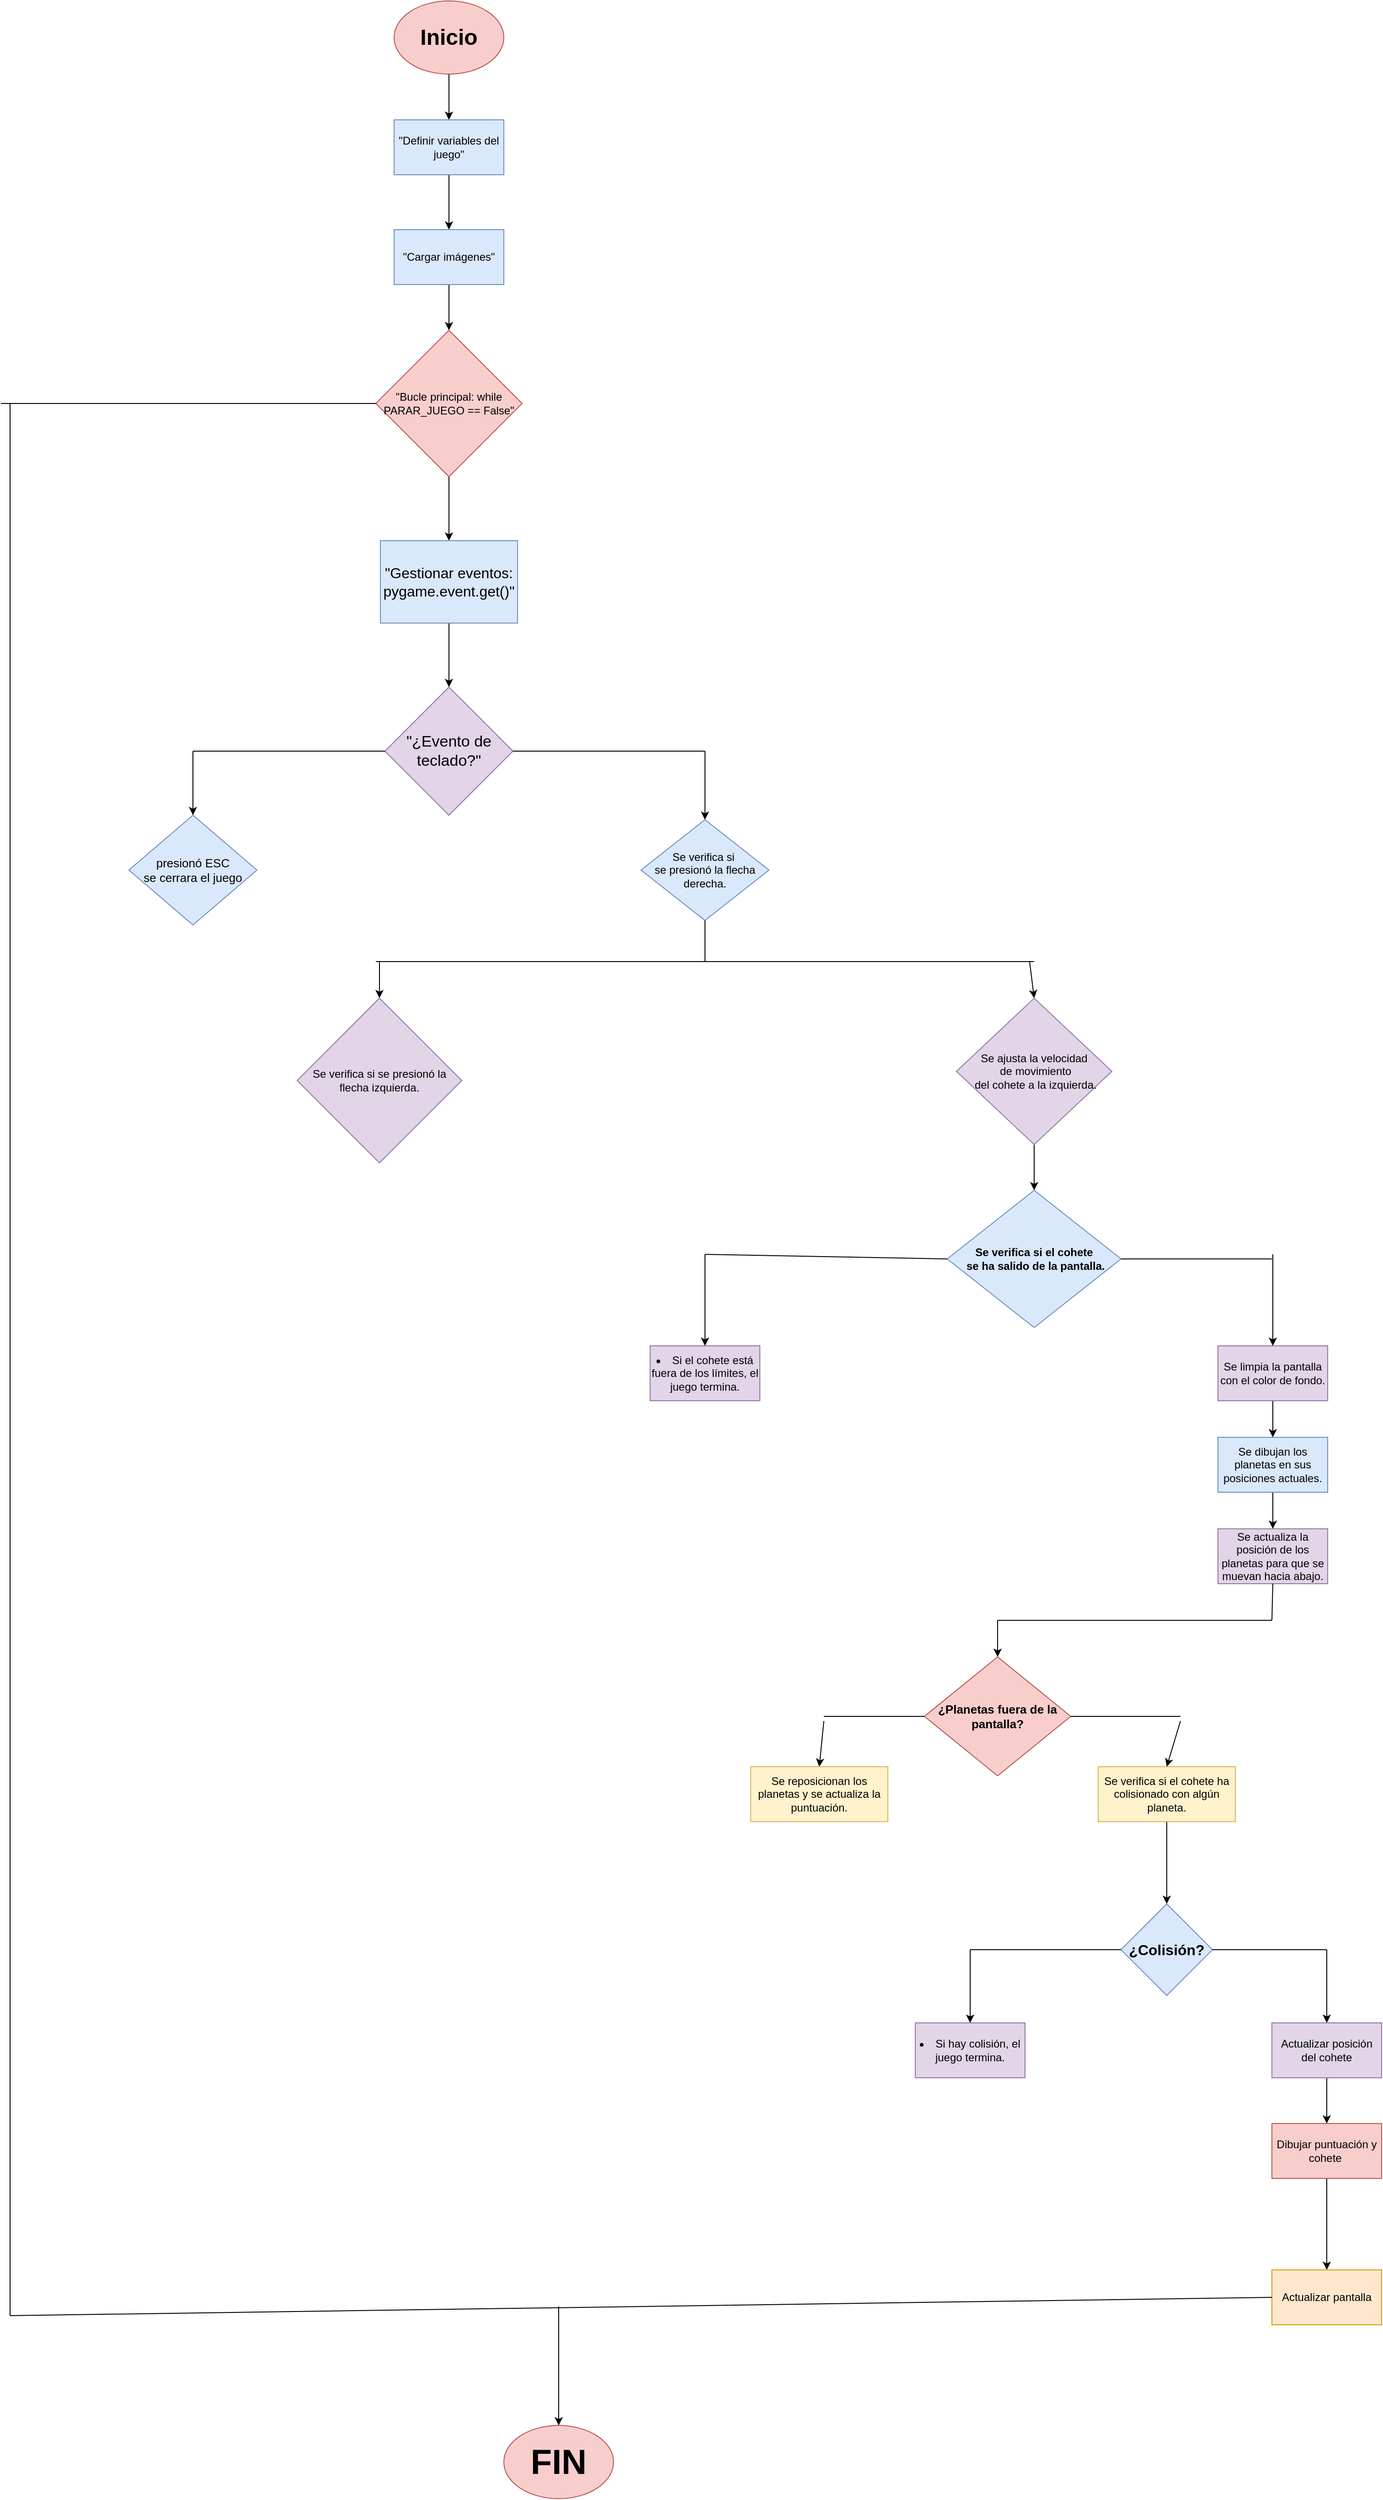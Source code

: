 <mxfile>
    <diagram id="wjewBbMorEhqnLj6NYV0" name="Página-1">
        <mxGraphModel dx="1762" dy="597" grid="1" gridSize="10" guides="1" tooltips="1" connect="1" arrows="1" fold="1" page="1" pageScale="1" pageWidth="827" pageHeight="1169" math="0" shadow="0">
            <root>
                <mxCell id="0"/>
                <mxCell id="1" parent="0"/>
                <mxCell id="4" style="edgeStyle=none;html=1;entryX=0.5;entryY=0;entryDx=0;entryDy=0;" edge="1" parent="1" source="2" target="3">
                    <mxGeometry relative="1" as="geometry"/>
                </mxCell>
                <mxCell id="2" value="&lt;h1&gt;&lt;b&gt;Inicio&lt;/b&gt;&lt;/h1&gt;" style="ellipse;whiteSpace=wrap;html=1;fillColor=#f8cecc;strokeColor=#b85450;" vertex="1" parent="1">
                    <mxGeometry x="340" y="30" width="120" height="80" as="geometry"/>
                </mxCell>
                <mxCell id="7" style="edgeStyle=none;html=1;entryX=0.5;entryY=0;entryDx=0;entryDy=0;" edge="1" parent="1" source="3" target="5">
                    <mxGeometry relative="1" as="geometry"/>
                </mxCell>
                <mxCell id="3" value="&quot;Definir variables del juego&quot;" style="rounded=0;whiteSpace=wrap;html=1;fillColor=#dae8fc;strokeColor=#6c8ebf;" vertex="1" parent="1">
                    <mxGeometry x="340" y="160" width="120" height="60" as="geometry"/>
                </mxCell>
                <mxCell id="11" style="edgeStyle=none;html=1;entryX=0.5;entryY=0;entryDx=0;entryDy=0;" edge="1" parent="1" source="5" target="8">
                    <mxGeometry relative="1" as="geometry"/>
                </mxCell>
                <mxCell id="5" value="&quot;Cargar imágenes&quot;" style="rounded=0;whiteSpace=wrap;html=1;fillColor=#dae8fc;strokeColor=#6c8ebf;" vertex="1" parent="1">
                    <mxGeometry x="340" y="280" width="120" height="60" as="geometry"/>
                </mxCell>
                <mxCell id="12" style="edgeStyle=none;html=1;entryX=0.5;entryY=0;entryDx=0;entryDy=0;" edge="1" parent="1" source="8" target="9">
                    <mxGeometry relative="1" as="geometry"/>
                </mxCell>
                <mxCell id="8" value="&quot;Bucle principal: while PARAR_JUEGO == False&quot;" style="rhombus;whiteSpace=wrap;html=1;fillColor=#f8cecc;strokeColor=#b85450;" vertex="1" parent="1">
                    <mxGeometry x="320" y="390" width="160" height="160" as="geometry"/>
                </mxCell>
                <mxCell id="13" style="edgeStyle=none;html=1;entryX=0.5;entryY=0;entryDx=0;entryDy=0;" edge="1" parent="1" source="9" target="10">
                    <mxGeometry relative="1" as="geometry"/>
                </mxCell>
                <mxCell id="9" value="&lt;font style=&quot;font-size: 16px;&quot;&gt;&quot;Gestionar eventos: pygame.event.get()&quot;&lt;/font&gt;" style="rounded=0;whiteSpace=wrap;html=1;fillColor=#dae8fc;strokeColor=#6c8ebf;" vertex="1" parent="1">
                    <mxGeometry x="325" y="620" width="150" height="90" as="geometry"/>
                </mxCell>
                <mxCell id="10" value="&lt;font style=&quot;font-size: 17px;&quot;&gt;&quot;¿Evento de teclado?&quot;&lt;/font&gt;" style="rhombus;whiteSpace=wrap;html=1;fillColor=#e1d5e7;strokeColor=#9673a6;" vertex="1" parent="1">
                    <mxGeometry x="330" y="780" width="140" height="140" as="geometry"/>
                </mxCell>
                <mxCell id="14" value="&lt;font style=&quot;font-size: 13px;&quot;&gt;presionó ESC&lt;/font&gt;&lt;div&gt;&lt;font style=&quot;font-size: 13px;&quot;&gt;se cerrara el juego&lt;/font&gt;&lt;/div&gt;" style="rhombus;whiteSpace=wrap;html=1;fillColor=#dae8fc;strokeColor=#6c8ebf;" vertex="1" parent="1">
                    <mxGeometry x="50" y="920" width="140" height="120" as="geometry"/>
                </mxCell>
                <mxCell id="15" value="Se verifica si&amp;nbsp;&lt;div&gt;se presionó la flecha derecha.&lt;/div&gt;" style="rhombus;whiteSpace=wrap;html=1;fillColor=#dae8fc;strokeColor=#6c8ebf;" vertex="1" parent="1">
                    <mxGeometry x="610" y="925" width="140" height="110" as="geometry"/>
                </mxCell>
                <mxCell id="16" value="Se verifica si se presionó la flecha izquierda." style="rhombus;whiteSpace=wrap;html=1;fillColor=#e1d5e7;strokeColor=#9673a6;" vertex="1" parent="1">
                    <mxGeometry x="234" y="1120" width="180" height="180" as="geometry"/>
                </mxCell>
                <mxCell id="42" style="edgeStyle=none;html=1;entryX=0.5;entryY=0;entryDx=0;entryDy=0;" edge="1" parent="1" source="17" target="18">
                    <mxGeometry relative="1" as="geometry"/>
                </mxCell>
                <mxCell id="17" value="Se ajusta la velocidad&lt;div&gt;&lt;span style=&quot;background-color: transparent;&quot;&gt;&amp;nbsp;de&amp;nbsp;&lt;/span&gt;&lt;span style=&quot;background-color: transparent;&quot;&gt;movimiento&lt;/span&gt;&lt;/div&gt;&lt;div&gt;&lt;span style=&quot;background-color: transparent;&quot;&gt;&amp;nbsp;del cohete a la izquierda.&lt;/span&gt;&lt;/div&gt;" style="rhombus;whiteSpace=wrap;html=1;fillColor=#e1d5e7;strokeColor=#9673a6;" vertex="1" parent="1">
                    <mxGeometry x="955" y="1120" width="170" height="160" as="geometry"/>
                </mxCell>
                <mxCell id="18" value="&lt;b&gt;Se verifica si el cohete&lt;/b&gt;&lt;div&gt;&lt;b&gt;&amp;nbsp;se ha salido de la pantalla.&lt;/b&gt;&lt;/div&gt;" style="rhombus;whiteSpace=wrap;html=1;fillColor=#dae8fc;strokeColor=#6c8ebf;" vertex="1" parent="1">
                    <mxGeometry x="945" y="1330" width="190" height="150" as="geometry"/>
                </mxCell>
                <mxCell id="19" value="&lt;li data-sourcepos=&quot;36:13-36:94&quot;&gt;Si el cohete está fuera de los límites, el juego termina.&lt;/li&gt;" style="rounded=0;whiteSpace=wrap;html=1;fillColor=#e1d5e7;strokeColor=#9673a6;" vertex="1" parent="1">
                    <mxGeometry x="620" y="1500" width="120" height="60" as="geometry"/>
                </mxCell>
                <mxCell id="47" style="edgeStyle=none;html=1;entryX=0.5;entryY=0;entryDx=0;entryDy=0;" edge="1" parent="1" source="20" target="21">
                    <mxGeometry relative="1" as="geometry"/>
                </mxCell>
                <mxCell id="20" value="Se limpia la pantalla con el color de fondo." style="rounded=0;whiteSpace=wrap;html=1;fillColor=#e1d5e7;strokeColor=#9673a6;" vertex="1" parent="1">
                    <mxGeometry x="1241" y="1500" width="120" height="60" as="geometry"/>
                </mxCell>
                <mxCell id="48" style="edgeStyle=none;html=1;entryX=0.5;entryY=0;entryDx=0;entryDy=0;" edge="1" parent="1" source="21" target="22">
                    <mxGeometry relative="1" as="geometry"/>
                </mxCell>
                <mxCell id="21" value="Se dibujan los planetas en sus posiciones actuales." style="rounded=0;whiteSpace=wrap;html=1;fillColor=#dae8fc;strokeColor=#6c8ebf;" vertex="1" parent="1">
                    <mxGeometry x="1241" y="1600" width="120" height="60" as="geometry"/>
                </mxCell>
                <mxCell id="22" value="Se actualiza la posición de los planetas para que se muevan hacia abajo." style="rounded=0;whiteSpace=wrap;html=1;fillColor=#e1d5e7;strokeColor=#9673a6;" vertex="1" parent="1">
                    <mxGeometry x="1241" y="1700" width="120" height="60" as="geometry"/>
                </mxCell>
                <mxCell id="23" value="&lt;b&gt;&lt;font style=&quot;font-size: 13px;&quot;&gt;¿Planetas fuera de la pantalla?&lt;/font&gt;&lt;/b&gt;" style="rhombus;whiteSpace=wrap;html=1;fillColor=#f8cecc;strokeColor=#b85450;" vertex="1" parent="1">
                    <mxGeometry x="920" y="1840" width="160" height="130" as="geometry"/>
                </mxCell>
                <mxCell id="25" value="Se reposicionan los planetas y se actualiza la puntuación." style="rounded=0;whiteSpace=wrap;html=1;fillColor=#fff2cc;strokeColor=#d6b656;" vertex="1" parent="1">
                    <mxGeometry x="730" y="1960" width="150" height="60" as="geometry"/>
                </mxCell>
                <mxCell id="58" style="edgeStyle=none;html=1;entryX=0.5;entryY=0;entryDx=0;entryDy=0;" edge="1" parent="1" source="26" target="27">
                    <mxGeometry relative="1" as="geometry"/>
                </mxCell>
                <mxCell id="26" value="Se verifica si el cohete ha colisionado con algún planeta." style="rounded=0;whiteSpace=wrap;html=1;fillColor=#fff2cc;strokeColor=#d6b656;" vertex="1" parent="1">
                    <mxGeometry x="1110" y="1960" width="150" height="60" as="geometry"/>
                </mxCell>
                <mxCell id="27" value="&lt;font style=&quot;font-size: 16px;&quot;&gt;&lt;b&gt;¿Colisión?&lt;/b&gt;&lt;/font&gt;" style="rhombus;whiteSpace=wrap;html=1;fillColor=#dae8fc;strokeColor=#6c8ebf;" vertex="1" parent="1">
                    <mxGeometry x="1135" y="2110" width="100" height="100" as="geometry"/>
                </mxCell>
                <mxCell id="28" value="&lt;li data-sourcepos=&quot;46:33-46:91&quot;&gt;Si hay colisión, el juego termina.&lt;br&gt;&lt;/li&gt;" style="rounded=0;whiteSpace=wrap;html=1;fillColor=#e1d5e7;strokeColor=#9673a6;" vertex="1" parent="1">
                    <mxGeometry x="910" y="2240" width="120" height="60" as="geometry"/>
                </mxCell>
                <mxCell id="63" style="edgeStyle=none;html=1;entryX=0.5;entryY=0;entryDx=0;entryDy=0;" edge="1" parent="1" source="29" target="30">
                    <mxGeometry relative="1" as="geometry"/>
                </mxCell>
                <mxCell id="29" value="Actualizar posición del cohete" style="rounded=0;whiteSpace=wrap;html=1;fillColor=#e1d5e7;strokeColor=#9673a6;" vertex="1" parent="1">
                    <mxGeometry x="1300" y="2240" width="120" height="60" as="geometry"/>
                </mxCell>
                <mxCell id="64" style="edgeStyle=none;html=1;entryX=0.5;entryY=0;entryDx=0;entryDy=0;" edge="1" parent="1" source="30" target="31">
                    <mxGeometry relative="1" as="geometry"/>
                </mxCell>
                <mxCell id="30" value="Dibujar puntuación y cohete&amp;nbsp;" style="rounded=0;whiteSpace=wrap;html=1;fillColor=#f8cecc;strokeColor=#b85450;" vertex="1" parent="1">
                    <mxGeometry x="1300" y="2350" width="120" height="60" as="geometry"/>
                </mxCell>
                <mxCell id="31" value="Actualizar pantalla" style="rounded=0;whiteSpace=wrap;html=1;fillColor=#ffe6cc;strokeColor=#d79b00;" vertex="1" parent="1">
                    <mxGeometry x="1300" y="2510" width="120" height="60" as="geometry"/>
                </mxCell>
                <mxCell id="32" value="&lt;b&gt;&lt;font style=&quot;font-size: 38px;&quot;&gt;FIN&lt;/font&gt;&lt;/b&gt;" style="ellipse;whiteSpace=wrap;html=1;fillColor=#f8cecc;strokeColor=#b85450;" vertex="1" parent="1">
                    <mxGeometry x="460" y="2680" width="120" height="80" as="geometry"/>
                </mxCell>
                <mxCell id="33" value="" style="endArrow=none;html=1;entryX=0;entryY=0.5;entryDx=0;entryDy=0;" edge="1" parent="1" target="10">
                    <mxGeometry width="50" height="50" relative="1" as="geometry">
                        <mxPoint x="120" y="850" as="sourcePoint"/>
                        <mxPoint x="440" y="980" as="targetPoint"/>
                    </mxGeometry>
                </mxCell>
                <mxCell id="34" value="" style="endArrow=classic;html=1;entryX=0.5;entryY=0;entryDx=0;entryDy=0;" edge="1" parent="1" target="14">
                    <mxGeometry width="50" height="50" relative="1" as="geometry">
                        <mxPoint x="120" y="850" as="sourcePoint"/>
                        <mxPoint x="440" y="980" as="targetPoint"/>
                    </mxGeometry>
                </mxCell>
                <mxCell id="36" value="" style="endArrow=none;html=1;entryX=1;entryY=0.5;entryDx=0;entryDy=0;" edge="1" parent="1" target="10">
                    <mxGeometry width="50" height="50" relative="1" as="geometry">
                        <mxPoint x="680" y="850" as="sourcePoint"/>
                        <mxPoint x="440" y="980" as="targetPoint"/>
                    </mxGeometry>
                </mxCell>
                <mxCell id="37" value="" style="endArrow=classic;html=1;entryX=0.5;entryY=0;entryDx=0;entryDy=0;" edge="1" parent="1" target="15">
                    <mxGeometry width="50" height="50" relative="1" as="geometry">
                        <mxPoint x="680" y="850" as="sourcePoint"/>
                        <mxPoint x="440" y="980" as="targetPoint"/>
                    </mxGeometry>
                </mxCell>
                <mxCell id="38" value="" style="endArrow=none;html=1;exitX=0.5;exitY=1;exitDx=0;exitDy=0;" edge="1" parent="1" source="15">
                    <mxGeometry width="50" height="50" relative="1" as="geometry">
                        <mxPoint x="670" y="1030" as="sourcePoint"/>
                        <mxPoint x="680" y="1080" as="targetPoint"/>
                    </mxGeometry>
                </mxCell>
                <mxCell id="39" value="" style="endArrow=classic;html=1;entryX=0.5;entryY=0;entryDx=0;entryDy=0;" edge="1" parent="1" target="16">
                    <mxGeometry width="50" height="50" relative="1" as="geometry">
                        <mxPoint x="324" y="1080" as="sourcePoint"/>
                        <mxPoint x="720" y="980" as="targetPoint"/>
                    </mxGeometry>
                </mxCell>
                <mxCell id="40" value="" style="endArrow=classic;html=1;entryX=0.5;entryY=0;entryDx=0;entryDy=0;" edge="1" parent="1" target="17">
                    <mxGeometry width="50" height="50" relative="1" as="geometry">
                        <mxPoint x="1035" y="1080" as="sourcePoint"/>
                        <mxPoint x="720" y="980" as="targetPoint"/>
                    </mxGeometry>
                </mxCell>
                <mxCell id="41" value="" style="endArrow=none;html=1;" edge="1" parent="1">
                    <mxGeometry width="50" height="50" relative="1" as="geometry">
                        <mxPoint x="320" y="1080" as="sourcePoint"/>
                        <mxPoint x="1040" y="1080" as="targetPoint"/>
                    </mxGeometry>
                </mxCell>
                <mxCell id="43" value="" style="endArrow=none;html=1;entryX=1;entryY=0.5;entryDx=0;entryDy=0;" edge="1" parent="1" target="18">
                    <mxGeometry width="50" height="50" relative="1" as="geometry">
                        <mxPoint x="1300" y="1405" as="sourcePoint"/>
                        <mxPoint x="1100" y="1550" as="targetPoint"/>
                    </mxGeometry>
                </mxCell>
                <mxCell id="44" value="" style="endArrow=classic;html=1;entryX=0.5;entryY=0;entryDx=0;entryDy=0;" edge="1" parent="1" target="20">
                    <mxGeometry width="50" height="50" relative="1" as="geometry">
                        <mxPoint x="1301" y="1400" as="sourcePoint"/>
                        <mxPoint x="1100" y="1550" as="targetPoint"/>
                    </mxGeometry>
                </mxCell>
                <mxCell id="45" value="" style="endArrow=none;html=1;entryX=0;entryY=0.5;entryDx=0;entryDy=0;" edge="1" parent="1" target="18">
                    <mxGeometry width="50" height="50" relative="1" as="geometry">
                        <mxPoint x="680" y="1400" as="sourcePoint"/>
                        <mxPoint x="1100" y="1550" as="targetPoint"/>
                    </mxGeometry>
                </mxCell>
                <mxCell id="46" value="" style="endArrow=classic;html=1;entryX=0.5;entryY=0;entryDx=0;entryDy=0;" edge="1" parent="1" target="19">
                    <mxGeometry width="50" height="50" relative="1" as="geometry">
                        <mxPoint x="680" y="1400" as="sourcePoint"/>
                        <mxPoint x="1100" y="1550" as="targetPoint"/>
                    </mxGeometry>
                </mxCell>
                <mxCell id="49" value="" style="endArrow=classic;html=1;entryX=0.5;entryY=0;entryDx=0;entryDy=0;" edge="1" parent="1" target="23">
                    <mxGeometry width="50" height="50" relative="1" as="geometry">
                        <mxPoint x="1000" y="1800" as="sourcePoint"/>
                        <mxPoint x="1100" y="1840" as="targetPoint"/>
                    </mxGeometry>
                </mxCell>
                <mxCell id="50" value="" style="endArrow=none;html=1;" edge="1" parent="1">
                    <mxGeometry width="50" height="50" relative="1" as="geometry">
                        <mxPoint x="1300" y="1800" as="sourcePoint"/>
                        <mxPoint x="1000" y="1800" as="targetPoint"/>
                    </mxGeometry>
                </mxCell>
                <mxCell id="52" value="" style="endArrow=none;html=1;exitX=0.5;exitY=1;exitDx=0;exitDy=0;" edge="1" parent="1" source="22">
                    <mxGeometry width="50" height="50" relative="1" as="geometry">
                        <mxPoint x="1050" y="1890" as="sourcePoint"/>
                        <mxPoint x="1300" y="1800" as="targetPoint"/>
                    </mxGeometry>
                </mxCell>
                <mxCell id="53" value="" style="endArrow=none;html=1;entryX=1;entryY=0.5;entryDx=0;entryDy=0;" edge="1" parent="1" target="23">
                    <mxGeometry width="50" height="50" relative="1" as="geometry">
                        <mxPoint x="1200" y="1905" as="sourcePoint"/>
                        <mxPoint x="1100" y="1990" as="targetPoint"/>
                    </mxGeometry>
                </mxCell>
                <mxCell id="55" value="" style="endArrow=none;html=1;entryX=0;entryY=0.5;entryDx=0;entryDy=0;" edge="1" parent="1" target="23">
                    <mxGeometry width="50" height="50" relative="1" as="geometry">
                        <mxPoint x="810" y="1905" as="sourcePoint"/>
                        <mxPoint x="1100" y="1990" as="targetPoint"/>
                    </mxGeometry>
                </mxCell>
                <mxCell id="56" value="" style="endArrow=classic;html=1;entryX=0.5;entryY=0;entryDx=0;entryDy=0;" edge="1" parent="1" target="25">
                    <mxGeometry width="50" height="50" relative="1" as="geometry">
                        <mxPoint x="810" y="1910" as="sourcePoint"/>
                        <mxPoint x="1100" y="1990" as="targetPoint"/>
                    </mxGeometry>
                </mxCell>
                <mxCell id="57" value="" style="endArrow=classic;html=1;entryX=0.5;entryY=0;entryDx=0;entryDy=0;" edge="1" parent="1" target="26">
                    <mxGeometry width="50" height="50" relative="1" as="geometry">
                        <mxPoint x="1200" y="1910" as="sourcePoint"/>
                        <mxPoint x="1100" y="1990" as="targetPoint"/>
                    </mxGeometry>
                </mxCell>
                <mxCell id="59" value="" style="endArrow=classic;html=1;entryX=0.5;entryY=0;entryDx=0;entryDy=0;" edge="1" parent="1" target="28">
                    <mxGeometry width="50" height="50" relative="1" as="geometry">
                        <mxPoint x="970" y="2160" as="sourcePoint"/>
                        <mxPoint x="1130" y="2130" as="targetPoint"/>
                    </mxGeometry>
                </mxCell>
                <mxCell id="60" value="" style="endArrow=classic;html=1;entryX=0.5;entryY=0;entryDx=0;entryDy=0;" edge="1" parent="1" target="29">
                    <mxGeometry width="50" height="50" relative="1" as="geometry">
                        <mxPoint x="1360" y="2160" as="sourcePoint"/>
                        <mxPoint x="1130" y="2130" as="targetPoint"/>
                    </mxGeometry>
                </mxCell>
                <mxCell id="61" value="" style="endArrow=none;html=1;entryX=0;entryY=0.5;entryDx=0;entryDy=0;" edge="1" parent="1" target="27">
                    <mxGeometry width="50" height="50" relative="1" as="geometry">
                        <mxPoint x="970" y="2160" as="sourcePoint"/>
                        <mxPoint x="1130" y="2130" as="targetPoint"/>
                    </mxGeometry>
                </mxCell>
                <mxCell id="62" value="" style="endArrow=none;html=1;entryX=1;entryY=0.5;entryDx=0;entryDy=0;" edge="1" parent="1" target="27">
                    <mxGeometry width="50" height="50" relative="1" as="geometry">
                        <mxPoint x="1360" y="2160" as="sourcePoint"/>
                        <mxPoint x="1130" y="2130" as="targetPoint"/>
                    </mxGeometry>
                </mxCell>
                <mxCell id="65" value="" style="endArrow=none;html=1;entryX=0;entryY=0.5;entryDx=0;entryDy=0;" edge="1" parent="1" target="31">
                    <mxGeometry width="50" height="50" relative="1" as="geometry">
                        <mxPoint x="-80" y="2560" as="sourcePoint"/>
                        <mxPoint x="1030" y="2420" as="targetPoint"/>
                    </mxGeometry>
                </mxCell>
                <mxCell id="66" value="" style="endArrow=none;html=1;entryX=0;entryY=0.5;entryDx=0;entryDy=0;" edge="1" parent="1" target="8">
                    <mxGeometry width="50" height="50" relative="1" as="geometry">
                        <mxPoint x="-90" y="470" as="sourcePoint"/>
                        <mxPoint x="290" y="550" as="targetPoint"/>
                    </mxGeometry>
                </mxCell>
                <mxCell id="67" value="" style="endArrow=none;html=1;" edge="1" parent="1">
                    <mxGeometry width="50" height="50" relative="1" as="geometry">
                        <mxPoint x="-80" y="2560" as="sourcePoint"/>
                        <mxPoint x="-80" y="470" as="targetPoint"/>
                    </mxGeometry>
                </mxCell>
                <mxCell id="68" value="" style="endArrow=classic;html=1;entryX=0.5;entryY=0;entryDx=0;entryDy=0;" edge="1" parent="1" target="32">
                    <mxGeometry width="50" height="50" relative="1" as="geometry">
                        <mxPoint x="520" y="2550" as="sourcePoint"/>
                        <mxPoint x="740" y="2620" as="targetPoint"/>
                    </mxGeometry>
                </mxCell>
            </root>
        </mxGraphModel>
    </diagram>
</mxfile>